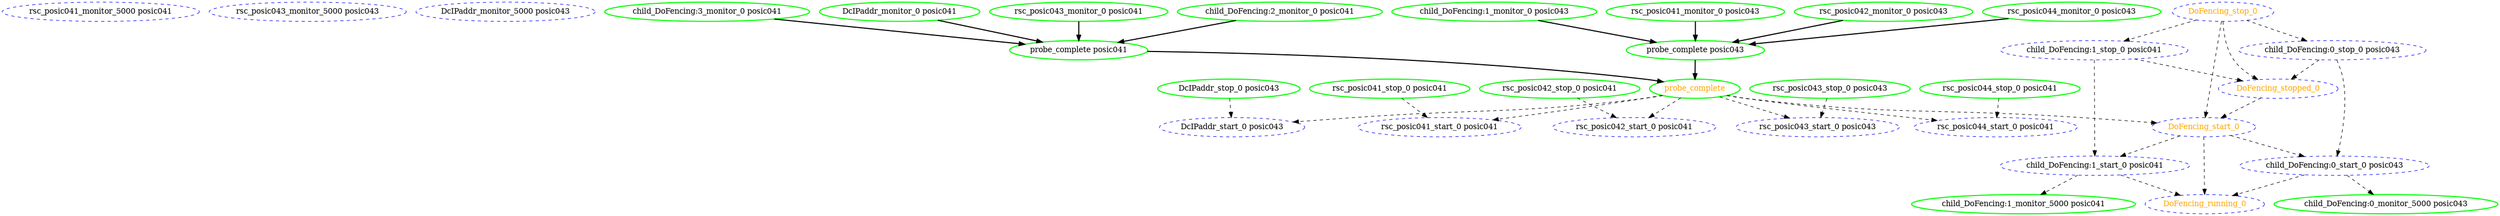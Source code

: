 digraph "g" {
	size = "30,30"
"rsc_posic041_monitor_5000 posic041" [ style="dashed" color="blue" fontcolor="black" ]
"rsc_posic043_monitor_5000 posic043" [ style="dashed" color="blue" fontcolor="black" ]
"DcIPaddr_monitor_5000 posic043" [ style="dashed" color="blue" fontcolor="black" ]
"probe_complete" [ style=bold color="green" fontcolor="orange" ]
"probe_complete posic041" [ style=bold color="green" fontcolor="black" ]
"DcIPaddr_monitor_0 posic041" [ style=bold color="green" fontcolor="black" ]
"rsc_posic043_monitor_0 posic041" [ style=bold color="green" fontcolor="black" ]
"child_DoFencing:2_monitor_0 posic041" [ style=bold color="green" fontcolor="black" ]
"child_DoFencing:3_monitor_0 posic041" [ style=bold color="green" fontcolor="black" ]
"probe_complete posic043" [ style=bold color="green" fontcolor="black" ]
"rsc_posic041_monitor_0 posic043" [ style=bold color="green" fontcolor="black" ]
"rsc_posic042_monitor_0 posic043" [ style=bold color="green" fontcolor="black" ]
"rsc_posic044_monitor_0 posic043" [ style=bold color="green" fontcolor="black" ]
"child_DoFencing:1_monitor_0 posic043" [ style=bold color="green" fontcolor="black" ]
"DcIPaddr_stop_0 posic043" [ style=bold color="green" fontcolor="black" ]
"DcIPaddr_start_0 posic043" [ style="dashed" color="blue" fontcolor="black" ]
"rsc_posic041_stop_0 posic041" [ style=bold color="green" fontcolor="black" ]
"rsc_posic041_start_0 posic041" [ style="dashed" color="blue" fontcolor="black" ]
"rsc_posic042_stop_0 posic041" [ style=bold color="green" fontcolor="black" ]
"rsc_posic042_start_0 posic041" [ style="dashed" color="blue" fontcolor="black" ]
"rsc_posic043_stop_0 posic043" [ style=bold color="green" fontcolor="black" ]
"rsc_posic043_start_0 posic043" [ style="dashed" color="blue" fontcolor="black" ]
"rsc_posic044_start_0 posic041" [ style="dashed" color="blue" fontcolor="black" ]
"rsc_posic044_stop_0 posic041" [ style=bold color="green" fontcolor="black" ]
"child_DoFencing:0_stop_0 posic043" [ style="dashed" color="blue" fontcolor="black" ]
"child_DoFencing:0_start_0 posic043" [ style="dashed" color="blue" fontcolor="black" ]
"child_DoFencing:0_monitor_5000 posic043" [ style=bold color="green" fontcolor="black" ]
"child_DoFencing:1_stop_0 posic041" [ style="dashed" color="blue" fontcolor="black" ]
"child_DoFencing:1_start_0 posic041" [ style="dashed" color="blue" fontcolor="black" ]
"child_DoFencing:1_monitor_5000 posic041" [ style=bold color="green" fontcolor="black" ]
"DoFencing_start_0" [ style="dashed" color="blue" fontcolor="orange" ]
"DoFencing_running_0" [ style="dashed" color="blue" fontcolor="orange" ]
"DoFencing_stop_0" [ style="dashed" color="blue" fontcolor="orange" ]
"DoFencing_stopped_0" [ style="dashed" color="blue" fontcolor="orange" ]
"probe_complete posic041" -> "probe_complete" [ style = bold]
"probe_complete posic043" -> "probe_complete" [ style = bold]
"DcIPaddr_monitor_0 posic041" -> "probe_complete posic041" [ style = bold]
"rsc_posic043_monitor_0 posic041" -> "probe_complete posic041" [ style = bold]
"child_DoFencing:2_monitor_0 posic041" -> "probe_complete posic041" [ style = bold]
"child_DoFencing:3_monitor_0 posic041" -> "probe_complete posic041" [ style = bold]
"rsc_posic041_monitor_0 posic043" -> "probe_complete posic043" [ style = bold]
"rsc_posic042_monitor_0 posic043" -> "probe_complete posic043" [ style = bold]
"rsc_posic044_monitor_0 posic043" -> "probe_complete posic043" [ style = bold]
"child_DoFencing:1_monitor_0 posic043" -> "probe_complete posic043" [ style = bold]
"probe_complete" -> "DcIPaddr_start_0 posic043" [ style = dashed]
"DcIPaddr_stop_0 posic043" -> "DcIPaddr_start_0 posic043" [ style = dashed]
"probe_complete" -> "rsc_posic041_start_0 posic041" [ style = dashed]
"rsc_posic041_stop_0 posic041" -> "rsc_posic041_start_0 posic041" [ style = dashed]
"probe_complete" -> "rsc_posic042_start_0 posic041" [ style = dashed]
"rsc_posic042_stop_0 posic041" -> "rsc_posic042_start_0 posic041" [ style = dashed]
"probe_complete" -> "rsc_posic043_start_0 posic043" [ style = dashed]
"rsc_posic043_stop_0 posic043" -> "rsc_posic043_start_0 posic043" [ style = dashed]
"probe_complete" -> "rsc_posic044_start_0 posic041" [ style = dashed]
"rsc_posic044_stop_0 posic041" -> "rsc_posic044_start_0 posic041" [ style = dashed]
"DoFencing_stop_0" -> "child_DoFencing:0_stop_0 posic043" [ style = dashed]
"child_DoFencing:0_stop_0 posic043" -> "child_DoFencing:0_start_0 posic043" [ style = dashed]
"DoFencing_start_0" -> "child_DoFencing:0_start_0 posic043" [ style = dashed]
"child_DoFencing:0_start_0 posic043" -> "child_DoFencing:0_monitor_5000 posic043" [ style = dashed]
"DoFencing_stop_0" -> "child_DoFencing:1_stop_0 posic041" [ style = dashed]
"child_DoFencing:1_stop_0 posic041" -> "child_DoFencing:1_start_0 posic041" [ style = dashed]
"DoFencing_start_0" -> "child_DoFencing:1_start_0 posic041" [ style = dashed]
"child_DoFencing:1_start_0 posic041" -> "child_DoFencing:1_monitor_5000 posic041" [ style = dashed]
"probe_complete" -> "DoFencing_start_0" [ style = dashed]
"DoFencing_stop_0" -> "DoFencing_start_0" [ style = dashed]
"DoFencing_stopped_0" -> "DoFencing_start_0" [ style = dashed]
"DoFencing_start_0" -> "DoFencing_running_0" [ style = dashed]
"child_DoFencing:0_start_0 posic043" -> "DoFencing_running_0" [ style = dashed]
"child_DoFencing:1_start_0 posic041" -> "DoFencing_running_0" [ style = dashed]
"DoFencing_stop_0" -> "DoFencing_stopped_0" [ style = dashed]
"child_DoFencing:0_stop_0 posic043" -> "DoFencing_stopped_0" [ style = dashed]
"child_DoFencing:1_stop_0 posic041" -> "DoFencing_stopped_0" [ style = dashed]
}
